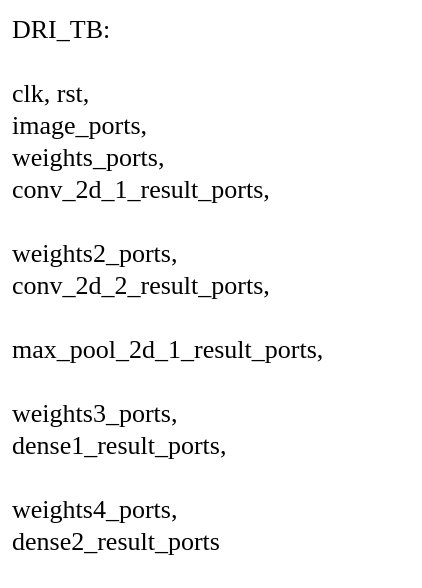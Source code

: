 <mxfile version="16.4.5" type="github">
  <diagram id="C5RBs43oDa-KdzZeNtuy" name="Page-1">
    <mxGraphModel dx="1658" dy="988" grid="1" gridSize="10" guides="1" tooltips="1" connect="1" arrows="1" fold="1" page="1" pageScale="1" pageWidth="3300" pageHeight="4681" math="0" shadow="0">
      <root>
        <mxCell id="WIyWlLk6GJQsqaUBKTNV-0" />
        <mxCell id="WIyWlLk6GJQsqaUBKTNV-1" parent="WIyWlLk6GJQsqaUBKTNV-0" />
        <mxCell id="qpzXQsrJ1b2mNR7FGRAY-1" value="DRI_TB:&#xa;&#xa;clk, rst,&#xa;image_ports,&#xa;weights_ports,&#xa;conv_2d_1_result_ports,&#xa;&#xa;weights2_ports,&#xa;conv_2d_2_result_ports,&#xa;&#xa;max_pool_2d_1_result_ports,&#xa;&#xa;weights3_ports,&#xa;dense1_result_ports,&#xa;&#xa;weights4_ports,&#xa;dense2_result_ports&#xa;" style="text;strokeColor=none;fillColor=none;align=left;verticalAlign=top;spacingLeft=4;spacingRight=4;overflow=hidden;points=[[0,0.5],[1,0.5]];portConstraint=eastwest;rotatable=0;fontSize=13;fontFamily=Lucida Console;" vertex="1" parent="WIyWlLk6GJQsqaUBKTNV-1">
          <mxGeometry x="780" y="10" width="210" height="290" as="geometry" />
        </mxCell>
      </root>
    </mxGraphModel>
  </diagram>
</mxfile>

